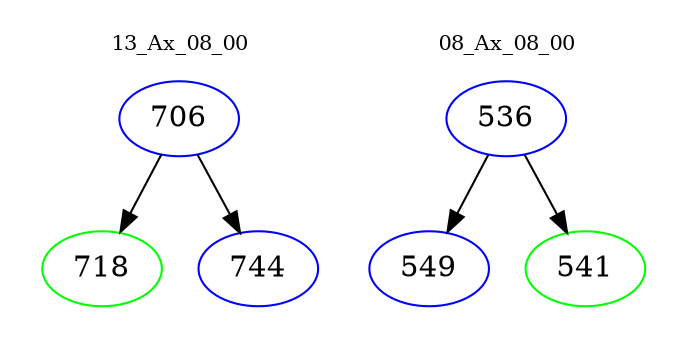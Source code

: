 digraph{
subgraph cluster_0 {
color = white
label = "13_Ax_08_00";
fontsize=10;
T0_706 [label="706", color="blue"]
T0_706 -> T0_718 [color="black"]
T0_718 [label="718", color="green"]
T0_706 -> T0_744 [color="black"]
T0_744 [label="744", color="blue"]
}
subgraph cluster_1 {
color = white
label = "08_Ax_08_00";
fontsize=10;
T1_536 [label="536", color="blue"]
T1_536 -> T1_549 [color="black"]
T1_549 [label="549", color="blue"]
T1_536 -> T1_541 [color="black"]
T1_541 [label="541", color="green"]
}
}
